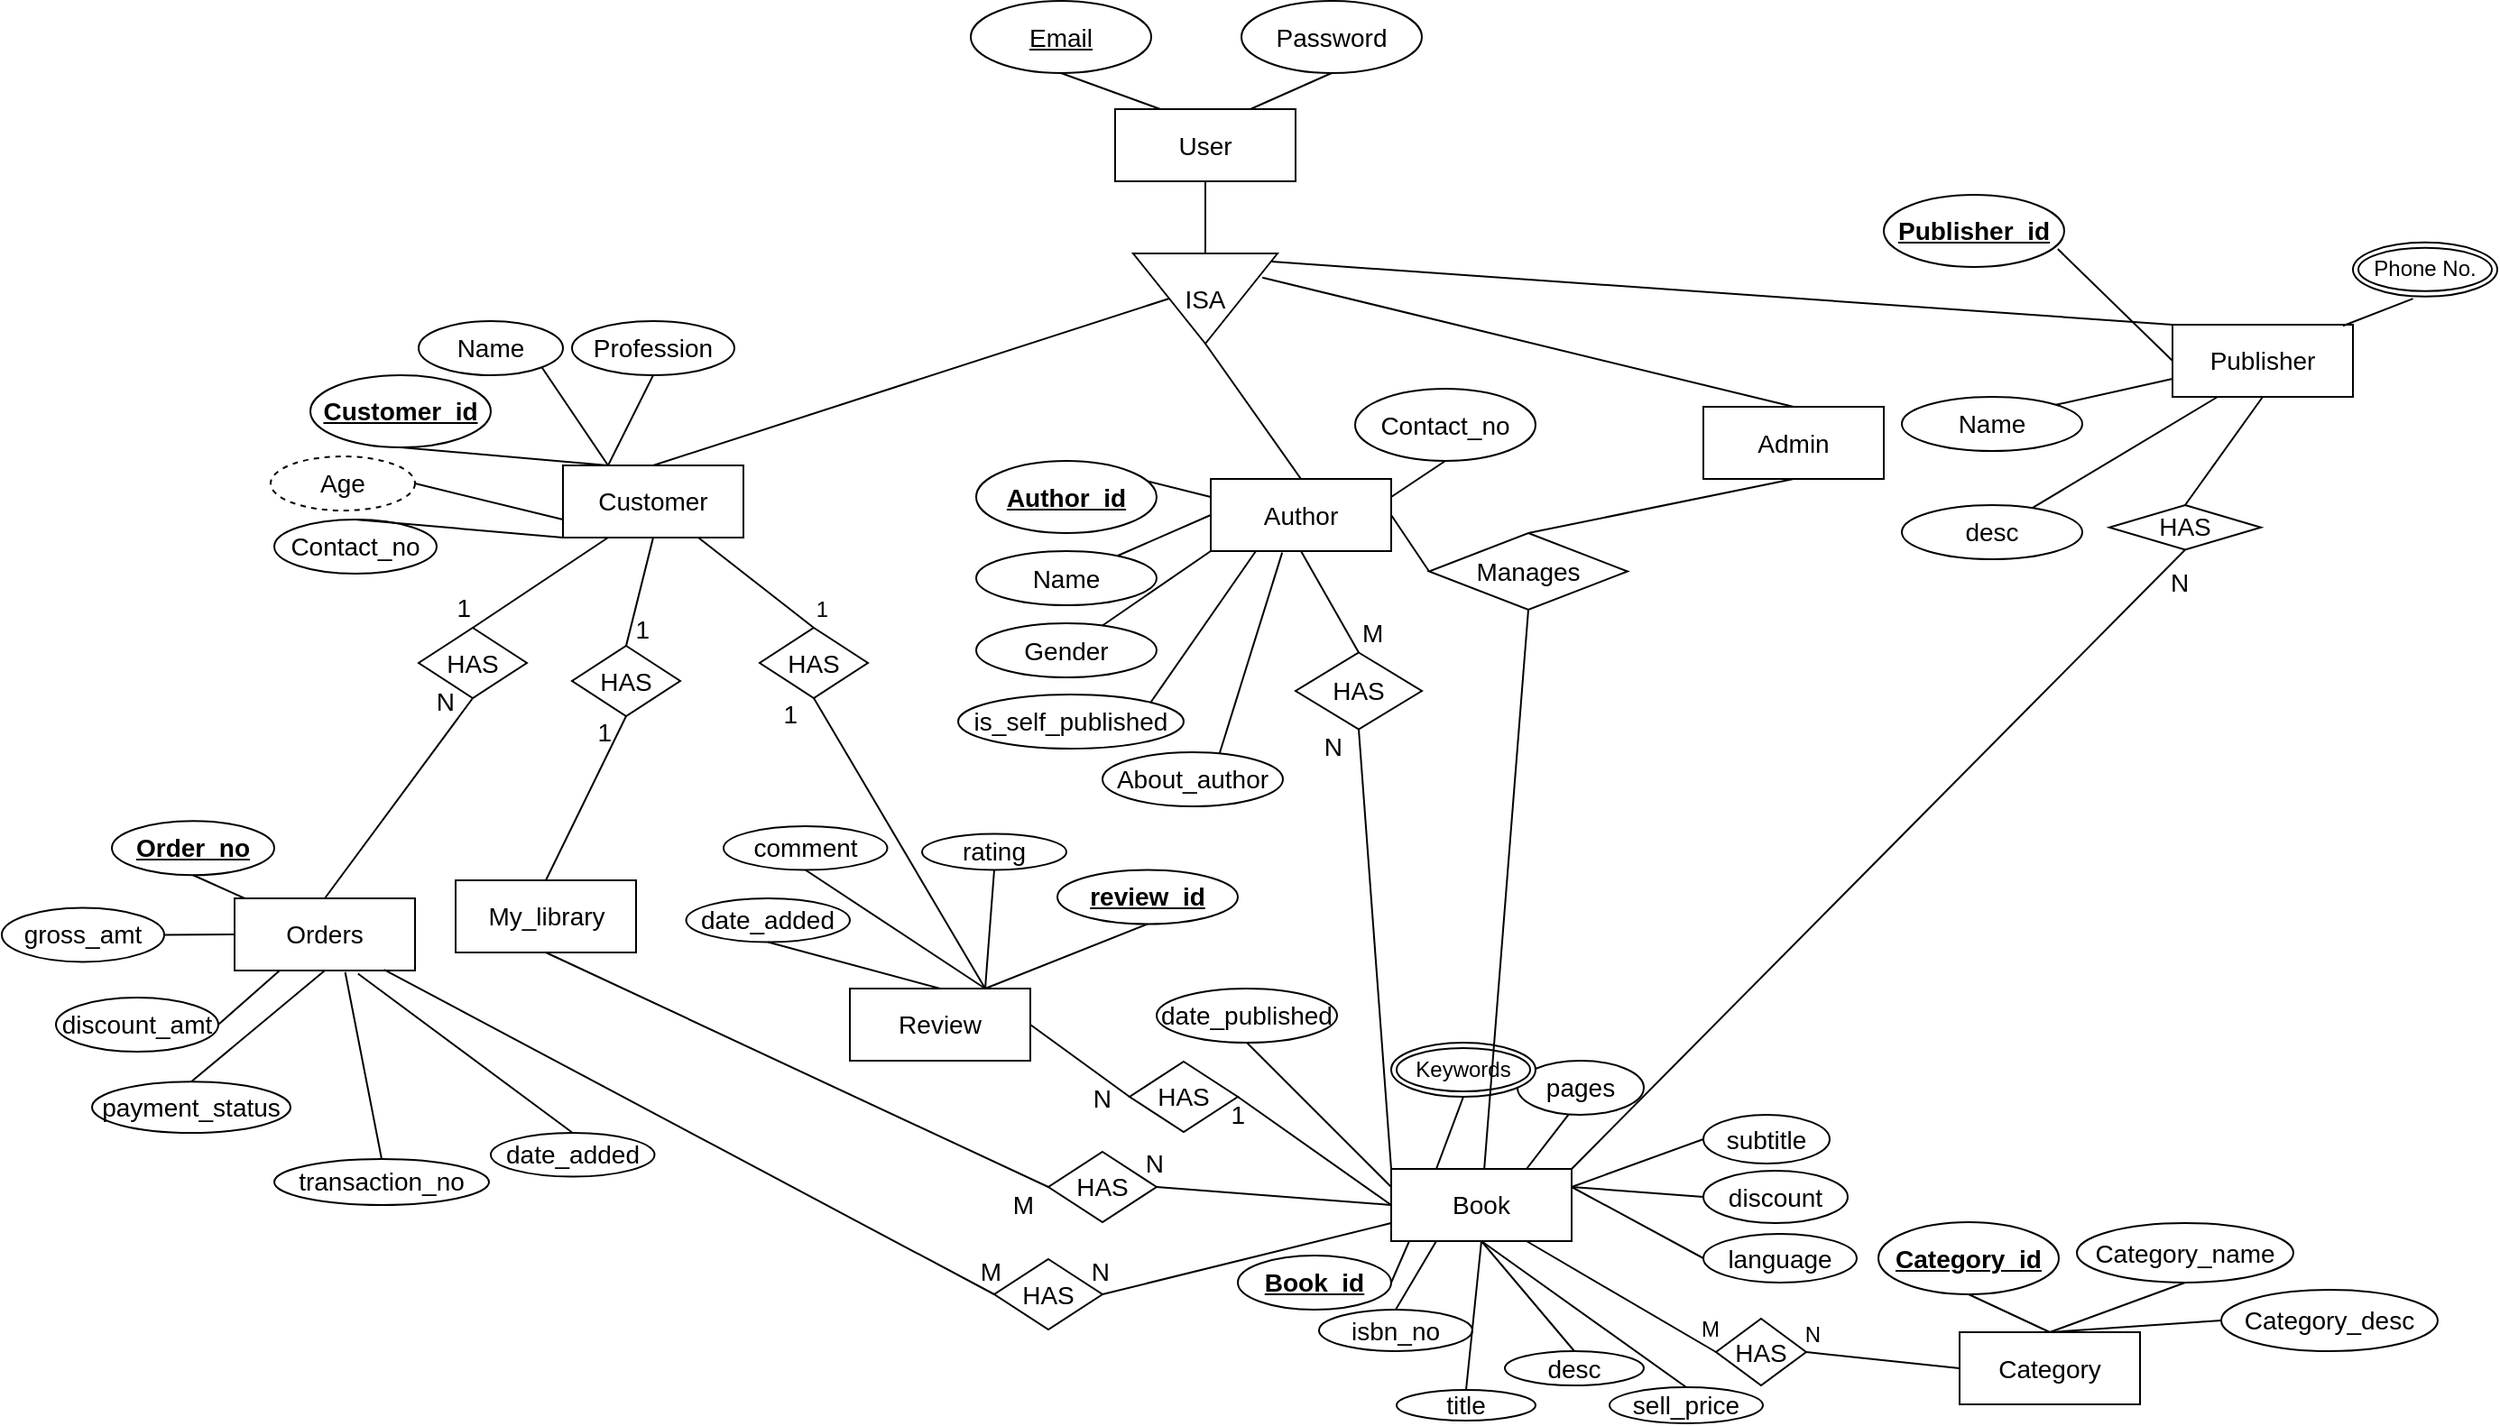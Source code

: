 <mxfile version="24.2.5" type="device">
  <diagram name="Page-1" id="tkyMmGV4Wv7mVLoRLyms">
    <mxGraphModel dx="1418" dy="1436" grid="1" gridSize="10" guides="1" tooltips="1" connect="1" arrows="1" fold="1" page="1" pageScale="1" pageWidth="850" pageHeight="1100" math="0" shadow="0">
      <root>
        <mxCell id="0" />
        <mxCell id="1" parent="0" />
        <mxCell id="IHH1-fR2HEPk6AMPUSDW-1" value="Book" style="whiteSpace=wrap;html=1;align=center;fontSize=14;" parent="1" vertex="1">
          <mxGeometry x="210" y="500" width="100" height="40" as="geometry" />
        </mxCell>
        <mxCell id="IHH1-fR2HEPk6AMPUSDW-2" value="HAS" style="shape=rhombus;perimeter=rhombusPerimeter;whiteSpace=wrap;html=1;align=center;fontSize=14;" parent="1" vertex="1">
          <mxGeometry x="157" y="213.75" width="70" height="42.5" as="geometry" />
        </mxCell>
        <mxCell id="IHH1-fR2HEPk6AMPUSDW-3" value="Email" style="ellipse;whiteSpace=wrap;html=1;align=center;fontStyle=4;fontSize=14;" parent="1" vertex="1">
          <mxGeometry x="-23" y="-147.5" width="100" height="40" as="geometry" />
        </mxCell>
        <mxCell id="IHH1-fR2HEPk6AMPUSDW-7" value="" style="endArrow=none;html=1;rounded=0;exitX=0.5;exitY=0;exitDx=0;exitDy=0;entryX=0.5;entryY=1;entryDx=0;entryDy=0;fontSize=14;" parent="1" source="IHH1-fR2HEPk6AMPUSDW-2" target="BGZHffTRfS25g4YlWsUX-10" edge="1">
          <mxGeometry relative="1" as="geometry">
            <mxPoint x="410" y="527.74" as="sourcePoint" />
            <mxPoint x="270" y="157.5" as="targetPoint" />
          </mxGeometry>
        </mxCell>
        <mxCell id="IHH1-fR2HEPk6AMPUSDW-8" value="M" style="resizable=0;html=1;whiteSpace=wrap;align=left;verticalAlign=bottom;fontSize=14;" parent="IHH1-fR2HEPk6AMPUSDW-7" connectable="0" vertex="1">
          <mxGeometry x="-1" relative="1" as="geometry">
            <mxPoint as="offset" />
          </mxGeometry>
        </mxCell>
        <mxCell id="BGZHffTRfS25g4YlWsUX-1" value="User" style="whiteSpace=wrap;html=1;align=center;fontSize=14;" parent="1" vertex="1">
          <mxGeometry x="57" y="-87.5" width="100" height="40" as="geometry" />
        </mxCell>
        <mxCell id="BGZHffTRfS25g4YlWsUX-4" value="ISA" style="triangle;whiteSpace=wrap;html=1;dashed=0;direction=south;fontSize=14;" parent="1" vertex="1">
          <mxGeometry x="67" y="-7.5" width="80" height="50" as="geometry" />
        </mxCell>
        <mxCell id="BGZHffTRfS25g4YlWsUX-5" value="Password" style="ellipse;whiteSpace=wrap;html=1;align=center;fontSize=14;" parent="1" vertex="1">
          <mxGeometry x="127" y="-147.5" width="100" height="40" as="geometry" />
        </mxCell>
        <mxCell id="BGZHffTRfS25g4YlWsUX-6" value="" style="endArrow=none;html=1;rounded=0;entryX=0.5;entryY=1;entryDx=0;entryDy=0;exitX=0.75;exitY=0;exitDx=0;exitDy=0;fontSize=14;" parent="1" source="BGZHffTRfS25g4YlWsUX-1" target="BGZHffTRfS25g4YlWsUX-5" edge="1">
          <mxGeometry relative="1" as="geometry">
            <mxPoint x="252" y="42.5" as="sourcePoint" />
            <mxPoint x="412" y="42.5" as="targetPoint" />
          </mxGeometry>
        </mxCell>
        <mxCell id="BGZHffTRfS25g4YlWsUX-7" value="" style="endArrow=none;html=1;rounded=0;entryX=0.5;entryY=1;entryDx=0;entryDy=0;exitX=0.25;exitY=0;exitDx=0;exitDy=0;fontSize=14;" parent="1" source="BGZHffTRfS25g4YlWsUX-1" target="IHH1-fR2HEPk6AMPUSDW-3" edge="1">
          <mxGeometry relative="1" as="geometry">
            <mxPoint x="212" y="-27.5" as="sourcePoint" />
            <mxPoint x="292" y="-47.5" as="targetPoint" />
          </mxGeometry>
        </mxCell>
        <mxCell id="BGZHffTRfS25g4YlWsUX-8" value="" style="endArrow=none;html=1;rounded=0;entryX=0;entryY=0.5;entryDx=0;entryDy=0;exitX=0.5;exitY=1;exitDx=0;exitDy=0;fontSize=14;" parent="1" source="BGZHffTRfS25g4YlWsUX-1" target="BGZHffTRfS25g4YlWsUX-4" edge="1">
          <mxGeometry relative="1" as="geometry">
            <mxPoint x="212" y="-27.5" as="sourcePoint" />
            <mxPoint x="267" y="-37.5" as="targetPoint" />
          </mxGeometry>
        </mxCell>
        <mxCell id="BGZHffTRfS25g4YlWsUX-9" value="Customer" style="whiteSpace=wrap;html=1;align=center;fontSize=14;" parent="1" vertex="1">
          <mxGeometry x="-249" y="110" width="100" height="40" as="geometry" />
        </mxCell>
        <mxCell id="BGZHffTRfS25g4YlWsUX-10" value="Author" style="whiteSpace=wrap;html=1;align=center;fontSize=14;" parent="1" vertex="1">
          <mxGeometry x="110" y="117.5" width="100" height="40" as="geometry" />
        </mxCell>
        <mxCell id="BGZHffTRfS25g4YlWsUX-11" value="Publisher" style="whiteSpace=wrap;html=1;align=center;fontSize=14;" parent="1" vertex="1">
          <mxGeometry x="643" y="32.0" width="100" height="40" as="geometry" />
        </mxCell>
        <mxCell id="BGZHffTRfS25g4YlWsUX-12" value="Admin" style="whiteSpace=wrap;html=1;align=center;fontSize=14;" parent="1" vertex="1">
          <mxGeometry x="383" y="77.5" width="100" height="40" as="geometry" />
        </mxCell>
        <mxCell id="BGZHffTRfS25g4YlWsUX-13" value="" style="endArrow=none;html=1;rounded=0;entryX=0.5;entryY=1;entryDx=0;entryDy=0;exitX=0.5;exitY=0;exitDx=0;exitDy=0;fontSize=14;" parent="1" source="BGZHffTRfS25g4YlWsUX-9" target="BGZHffTRfS25g4YlWsUX-4" edge="1">
          <mxGeometry relative="1" as="geometry">
            <mxPoint x="215" y="270" as="sourcePoint" />
            <mxPoint x="270" y="260" as="targetPoint" />
          </mxGeometry>
        </mxCell>
        <mxCell id="BGZHffTRfS25g4YlWsUX-14" value="" style="endArrow=none;html=1;rounded=0;exitX=0.5;exitY=0;exitDx=0;exitDy=0;entryX=1;entryY=0.5;entryDx=0;entryDy=0;fontSize=14;" parent="1" source="BGZHffTRfS25g4YlWsUX-10" target="BGZHffTRfS25g4YlWsUX-4" edge="1">
          <mxGeometry relative="1" as="geometry">
            <mxPoint x="147" y="132.5" as="sourcePoint" />
            <mxPoint x="417" y="82.5" as="targetPoint" />
          </mxGeometry>
        </mxCell>
        <mxCell id="BGZHffTRfS25g4YlWsUX-16" value="" style="endArrow=none;html=1;rounded=0;exitX=0.5;exitY=0;exitDx=0;exitDy=0;entryX=0.268;entryY=0.105;entryDx=0;entryDy=0;entryPerimeter=0;fontSize=14;" parent="1" source="BGZHffTRfS25g4YlWsUX-12" target="BGZHffTRfS25g4YlWsUX-4" edge="1">
          <mxGeometry relative="1" as="geometry">
            <mxPoint x="480" y="180" as="sourcePoint" />
            <mxPoint x="350" y="115" as="targetPoint" />
          </mxGeometry>
        </mxCell>
        <mxCell id="AtXYsRifXABxVYb1q6OJ-3" value="Name" style="ellipse;whiteSpace=wrap;html=1;align=center;fontStyle=0;fontSize=14;" parent="1" vertex="1">
          <mxGeometry x="-329" y="30" width="80" height="30" as="geometry" />
        </mxCell>
        <mxCell id="AtXYsRifXABxVYb1q6OJ-4" value="Profession" style="ellipse;whiteSpace=wrap;html=1;align=center;fontStyle=0;fontSize=14;" parent="1" vertex="1">
          <mxGeometry x="-244" y="30" width="90" height="30" as="geometry" />
        </mxCell>
        <mxCell id="AtXYsRifXABxVYb1q6OJ-6" value="Age" style="ellipse;whiteSpace=wrap;html=1;align=center;dashed=1;fontSize=14;" parent="1" vertex="1">
          <mxGeometry x="-411" y="105" width="80" height="30" as="geometry" />
        </mxCell>
        <mxCell id="AtXYsRifXABxVYb1q6OJ-7" value="Customer_id" style="ellipse;whiteSpace=wrap;html=1;align=center;fontStyle=5;fontSize=14;" parent="1" vertex="1">
          <mxGeometry x="-389" y="60" width="100" height="40" as="geometry" />
        </mxCell>
        <mxCell id="AtXYsRifXABxVYb1q6OJ-8" value="" style="endArrow=none;html=1;rounded=0;entryX=0.25;entryY=0;entryDx=0;entryDy=0;exitX=0.5;exitY=1;exitDx=0;exitDy=0;fontSize=14;" parent="1" source="AtXYsRifXABxVYb1q6OJ-7" target="BGZHffTRfS25g4YlWsUX-9" edge="1">
          <mxGeometry relative="1" as="geometry">
            <mxPoint x="31" y="280" as="sourcePoint" />
            <mxPoint x="11" y="230" as="targetPoint" />
          </mxGeometry>
        </mxCell>
        <mxCell id="AtXYsRifXABxVYb1q6OJ-9" value="" style="endArrow=none;html=1;rounded=0;exitX=0.25;exitY=0;exitDx=0;exitDy=0;fontSize=14;entryX=1;entryY=1;entryDx=0;entryDy=0;" parent="1" source="BGZHffTRfS25g4YlWsUX-9" target="AtXYsRifXABxVYb1q6OJ-3" edge="1">
          <mxGeometry relative="1" as="geometry">
            <mxPoint x="81" y="160" as="sourcePoint" />
            <mxPoint x="-289" y="70" as="targetPoint" />
          </mxGeometry>
        </mxCell>
        <mxCell id="AtXYsRifXABxVYb1q6OJ-12" value="" style="endArrow=none;html=1;rounded=0;exitX=0.5;exitY=0;exitDx=0;exitDy=0;entryX=0;entryY=0.25;entryDx=0;entryDy=0;fontSize=14;" parent="1" source="AtXYsRifXABxVYb1q6OJ-17" target="BGZHffTRfS25g4YlWsUX-10" edge="1">
          <mxGeometry relative="1" as="geometry">
            <mxPoint x="87.5" y="267.5" as="sourcePoint" />
            <mxPoint x="132.5" y="287.5" as="targetPoint" />
          </mxGeometry>
        </mxCell>
        <mxCell id="AtXYsRifXABxVYb1q6OJ-13" value="" style="endArrow=none;html=1;rounded=0;entryX=0.25;entryY=0;entryDx=0;entryDy=0;exitX=0.5;exitY=1;exitDx=0;exitDy=0;fontSize=14;" parent="1" source="AtXYsRifXABxVYb1q6OJ-4" target="BGZHffTRfS25g4YlWsUX-9" edge="1">
          <mxGeometry relative="1" as="geometry">
            <mxPoint x="-59" y="80" as="sourcePoint" />
            <mxPoint x="1" y="210" as="targetPoint" />
          </mxGeometry>
        </mxCell>
        <mxCell id="AtXYsRifXABxVYb1q6OJ-14" value="" style="endArrow=none;html=1;rounded=0;exitX=1;exitY=0.5;exitDx=0;exitDy=0;entryX=0;entryY=0.75;entryDx=0;entryDy=0;fontSize=14;" parent="1" source="AtXYsRifXABxVYb1q6OJ-6" target="BGZHffTRfS25g4YlWsUX-9" edge="1">
          <mxGeometry relative="1" as="geometry">
            <mxPoint x="-29" y="60" as="sourcePoint" />
            <mxPoint x="-179" y="200" as="targetPoint" />
          </mxGeometry>
        </mxCell>
        <mxCell id="AtXYsRifXABxVYb1q6OJ-16" value="Name" style="ellipse;whiteSpace=wrap;html=1;align=center;fontStyle=0;fontSize=14;" parent="1" vertex="1">
          <mxGeometry x="-20" y="157.5" width="100" height="30" as="geometry" />
        </mxCell>
        <mxCell id="AtXYsRifXABxVYb1q6OJ-17" value="Author_id" style="ellipse;whiteSpace=wrap;html=1;align=center;fontStyle=5;fontSize=14;" parent="1" vertex="1">
          <mxGeometry x="-20" y="107.5" width="100" height="40" as="geometry" />
        </mxCell>
        <mxCell id="AtXYsRifXABxVYb1q6OJ-18" value="Gender" style="ellipse;whiteSpace=wrap;html=1;align=center;fontStyle=0;fontSize=14;" parent="1" vertex="1">
          <mxGeometry x="-20" y="197.5" width="100" height="30" as="geometry" />
        </mxCell>
        <mxCell id="AtXYsRifXABxVYb1q6OJ-19" value="" style="endArrow=none;html=1;rounded=0;entryX=0;entryY=0.5;entryDx=0;entryDy=0;fontSize=14;" parent="1" source="AtXYsRifXABxVYb1q6OJ-16" target="BGZHffTRfS25g4YlWsUX-10" edge="1">
          <mxGeometry relative="1" as="geometry">
            <mxPoint x="40" y="117.5" as="sourcePoint" />
            <mxPoint x="120" y="137.5" as="targetPoint" />
          </mxGeometry>
        </mxCell>
        <mxCell id="AtXYsRifXABxVYb1q6OJ-20" value="" style="endArrow=none;html=1;rounded=0;entryX=0;entryY=1;entryDx=0;entryDy=0;fontSize=14;" parent="1" source="AtXYsRifXABxVYb1q6OJ-18" target="BGZHffTRfS25g4YlWsUX-10" edge="1">
          <mxGeometry relative="1" as="geometry">
            <mxPoint x="170" y="127.5" as="sourcePoint" />
            <mxPoint x="200" y="57.5" as="targetPoint" />
          </mxGeometry>
        </mxCell>
        <mxCell id="AtXYsRifXABxVYb1q6OJ-21" value="is_self_published" style="ellipse;whiteSpace=wrap;html=1;align=center;fontStyle=0;fontSize=14;" parent="1" vertex="1">
          <mxGeometry x="-30" y="237" width="125" height="30" as="geometry" />
        </mxCell>
        <mxCell id="AtXYsRifXABxVYb1q6OJ-22" value="" style="endArrow=none;html=1;rounded=0;entryX=0.25;entryY=1;entryDx=0;entryDy=0;exitX=1;exitY=0;exitDx=0;exitDy=0;fontSize=14;" parent="1" source="AtXYsRifXABxVYb1q6OJ-21" target="BGZHffTRfS25g4YlWsUX-10" edge="1">
          <mxGeometry relative="1" as="geometry">
            <mxPoint x="140" y="287.5" as="sourcePoint" />
            <mxPoint x="120" y="167.5" as="targetPoint" />
          </mxGeometry>
        </mxCell>
        <mxCell id="AtXYsRifXABxVYb1q6OJ-23" value="About_author" style="ellipse;whiteSpace=wrap;html=1;align=center;fontStyle=0;fontSize=14;" parent="1" vertex="1">
          <mxGeometry x="50" y="269" width="100" height="30" as="geometry" />
        </mxCell>
        <mxCell id="AtXYsRifXABxVYb1q6OJ-24" value="" style="endArrow=none;html=1;rounded=0;entryX=0.396;entryY=1.02;entryDx=0;entryDy=0;exitX=0.648;exitY=0.03;exitDx=0;exitDy=0;entryPerimeter=0;exitPerimeter=0;fontSize=14;" parent="1" source="AtXYsRifXABxVYb1q6OJ-23" target="BGZHffTRfS25g4YlWsUX-10" edge="1">
          <mxGeometry relative="1" as="geometry">
            <mxPoint x="89" y="273.5" as="sourcePoint" />
            <mxPoint x="145" y="167.5" as="targetPoint" />
          </mxGeometry>
        </mxCell>
        <mxCell id="AtXYsRifXABxVYb1q6OJ-25" value="Publisher_id" style="ellipse;whiteSpace=wrap;html=1;align=center;fontStyle=5;fontSize=14;" parent="1" vertex="1">
          <mxGeometry x="483" y="-40.0" width="100" height="40" as="geometry" />
        </mxCell>
        <mxCell id="AtXYsRifXABxVYb1q6OJ-26" value="Name" style="ellipse;whiteSpace=wrap;html=1;align=center;fontStyle=0;fontSize=14;" parent="1" vertex="1">
          <mxGeometry x="493" y="72.0" width="100" height="30" as="geometry" />
        </mxCell>
        <mxCell id="AtXYsRifXABxVYb1q6OJ-27" value="desc" style="ellipse;whiteSpace=wrap;html=1;align=center;fontStyle=0;fontSize=14;" parent="1" vertex="1">
          <mxGeometry x="493" y="132.0" width="100" height="30" as="geometry" />
        </mxCell>
        <mxCell id="AtXYsRifXABxVYb1q6OJ-28" value="" style="endArrow=none;html=1;rounded=0;entryX=0;entryY=0.5;entryDx=0;entryDy=0;exitX=0.964;exitY=0.75;exitDx=0;exitDy=0;exitPerimeter=0;fontSize=14;" parent="1" source="AtXYsRifXABxVYb1q6OJ-25" target="BGZHffTRfS25g4YlWsUX-11" edge="1">
          <mxGeometry relative="1" as="geometry">
            <mxPoint x="633" y="162.0" as="sourcePoint" />
            <mxPoint x="423" y="133.0" as="targetPoint" />
          </mxGeometry>
        </mxCell>
        <mxCell id="AtXYsRifXABxVYb1q6OJ-29" value="" style="endArrow=none;html=1;rounded=0;entryX=0;entryY=0.75;entryDx=0;entryDy=0;exitX=1;exitY=0;exitDx=0;exitDy=0;fontSize=14;" parent="1" source="AtXYsRifXABxVYb1q6OJ-26" target="BGZHffTRfS25g4YlWsUX-11" edge="1">
          <mxGeometry relative="1" as="geometry">
            <mxPoint x="603" y="142.0" as="sourcePoint" />
            <mxPoint x="643" y="126.0" as="targetPoint" />
          </mxGeometry>
        </mxCell>
        <mxCell id="AtXYsRifXABxVYb1q6OJ-30" value="" style="endArrow=none;html=1;rounded=0;entryX=0.25;entryY=1;entryDx=0;entryDy=0;fontSize=14;" parent="1" source="AtXYsRifXABxVYb1q6OJ-27" target="BGZHffTRfS25g4YlWsUX-11" edge="1">
          <mxGeometry relative="1" as="geometry">
            <mxPoint x="598" y="148.0" as="sourcePoint" />
            <mxPoint x="638" y="92.0" as="targetPoint" />
          </mxGeometry>
        </mxCell>
        <mxCell id="AtXYsRifXABxVYb1q6OJ-37" value="HAS" style="shape=rhombus;perimeter=rhombusPerimeter;whiteSpace=wrap;html=1;align=center;fontSize=14;" parent="1" vertex="1">
          <mxGeometry x="608" y="132.0" width="84" height="24.77" as="geometry" />
        </mxCell>
        <mxCell id="AtXYsRifXABxVYb1q6OJ-38" value="" style="endArrow=none;html=1;rounded=0;exitX=0.5;exitY=0;exitDx=0;exitDy=0;entryX=0.5;entryY=1;entryDx=0;entryDy=0;fontSize=14;" parent="1" source="AtXYsRifXABxVYb1q6OJ-37" target="BGZHffTRfS25g4YlWsUX-11" edge="1">
          <mxGeometry relative="1" as="geometry">
            <mxPoint x="542.5" y="287.0" as="sourcePoint" />
            <mxPoint x="542.5" y="237.0" as="targetPoint" />
          </mxGeometry>
        </mxCell>
        <mxCell id="AtXYsRifXABxVYb1q6OJ-40" value="" style="endArrow=none;html=1;rounded=0;exitX=0.5;exitY=1;exitDx=0;exitDy=0;entryX=1;entryY=0;entryDx=0;entryDy=0;fontSize=14;" parent="1" source="AtXYsRifXABxVYb1q6OJ-37" target="IHH1-fR2HEPk6AMPUSDW-1" edge="1">
          <mxGeometry relative="1" as="geometry">
            <mxPoint x="425" y="460" as="sourcePoint" />
            <mxPoint x="425" y="410" as="targetPoint" />
          </mxGeometry>
        </mxCell>
        <mxCell id="AtXYsRifXABxVYb1q6OJ-41" value="N" style="resizable=0;html=1;whiteSpace=wrap;align=left;verticalAlign=bottom;fontSize=14;" parent="AtXYsRifXABxVYb1q6OJ-40" connectable="0" vertex="1">
          <mxGeometry x="-0.89" relative="1" as="geometry">
            <mxPoint x="9" y="10" as="offset" />
          </mxGeometry>
        </mxCell>
        <mxCell id="AtXYsRifXABxVYb1q6OJ-42" value="Category" style="whiteSpace=wrap;html=1;align=center;fontSize=14;" parent="1" vertex="1">
          <mxGeometry x="525" y="590.5" width="100" height="40" as="geometry" />
        </mxCell>
        <mxCell id="AtXYsRifXABxVYb1q6OJ-147" value="subtitle" style="ellipse;whiteSpace=wrap;html=1;align=center;fontStyle=0;fontSize=14;" parent="1" vertex="1">
          <mxGeometry x="383" y="470" width="70" height="27" as="geometry" />
        </mxCell>
        <mxCell id="AtXYsRifXABxVYb1q6OJ-151" value="language" style="ellipse;whiteSpace=wrap;html=1;align=center;fontStyle=0;fontSize=14;" parent="1" vertex="1">
          <mxGeometry x="383" y="536" width="85" height="27" as="geometry" />
        </mxCell>
        <mxCell id="AtXYsRifXABxVYb1q6OJ-152" value="pages" style="ellipse;whiteSpace=wrap;html=1;align=center;fontStyle=0;fontSize=14;" parent="1" vertex="1">
          <mxGeometry x="280" y="440" width="70" height="30" as="geometry" />
        </mxCell>
        <mxCell id="AtXYsRifXABxVYb1q6OJ-153" value="date_published" style="ellipse;whiteSpace=wrap;html=1;align=center;fontStyle=0;fontSize=14;" parent="1" vertex="1">
          <mxGeometry x="80" y="400" width="100" height="30" as="geometry" />
        </mxCell>
        <mxCell id="AtXYsRifXABxVYb1q6OJ-154" value="discount" style="ellipse;whiteSpace=wrap;html=1;align=center;fontStyle=0;fontSize=14;" parent="1" vertex="1">
          <mxGeometry x="383" y="501" width="80" height="29" as="geometry" />
        </mxCell>
        <mxCell id="AtXYsRifXABxVYb1q6OJ-158" value="" style="endArrow=none;html=1;rounded=0;entryX=1;entryY=0.25;entryDx=0;entryDy=0;exitX=0;exitY=0.5;exitDx=0;exitDy=0;fontSize=14;" parent="1" source="AtXYsRifXABxVYb1q6OJ-147" target="IHH1-fR2HEPk6AMPUSDW-1" edge="1">
          <mxGeometry relative="1" as="geometry">
            <mxPoint x="110" y="660" as="sourcePoint" />
            <mxPoint x="190" y="590" as="targetPoint" />
          </mxGeometry>
        </mxCell>
        <mxCell id="AtXYsRifXABxVYb1q6OJ-160" value="" style="endArrow=none;html=1;rounded=0;entryX=0.75;entryY=0;entryDx=0;entryDy=0;exitX=0.406;exitY=0.988;exitDx=0;exitDy=0;exitPerimeter=0;fontSize=14;" parent="1" source="AtXYsRifXABxVYb1q6OJ-152" target="IHH1-fR2HEPk6AMPUSDW-1" edge="1">
          <mxGeometry relative="1" as="geometry">
            <mxPoint x="320" y="450" as="sourcePoint" />
            <mxPoint x="320" y="620" as="targetPoint" />
          </mxGeometry>
        </mxCell>
        <mxCell id="AtXYsRifXABxVYb1q6OJ-161" value="" style="endArrow=none;html=1;rounded=0;exitX=0;exitY=0.25;exitDx=0;exitDy=0;entryX=0.5;entryY=1;entryDx=0;entryDy=0;fontSize=14;" parent="1" source="IHH1-fR2HEPk6AMPUSDW-1" target="AtXYsRifXABxVYb1q6OJ-153" edge="1">
          <mxGeometry relative="1" as="geometry">
            <mxPoint x="155" y="620" as="sourcePoint" />
            <mxPoint x="220" y="460" as="targetPoint" />
          </mxGeometry>
        </mxCell>
        <mxCell id="AtXYsRifXABxVYb1q6OJ-164" value="" style="endArrow=none;html=1;rounded=0;entryX=1;entryY=0.25;entryDx=0;entryDy=0;exitX=0;exitY=0.5;exitDx=0;exitDy=0;fontSize=14;" parent="1" source="AtXYsRifXABxVYb1q6OJ-154" target="IHH1-fR2HEPk6AMPUSDW-1" edge="1">
          <mxGeometry relative="1" as="geometry">
            <mxPoint x="370" y="520" as="sourcePoint" />
            <mxPoint x="320" y="540" as="targetPoint" />
          </mxGeometry>
        </mxCell>
        <mxCell id="AtXYsRifXABxVYb1q6OJ-165" value="" style="endArrow=none;html=1;rounded=0;entryX=1;entryY=0.25;entryDx=0;entryDy=0;exitX=0;exitY=0.5;exitDx=0;exitDy=0;fontSize=14;" parent="1" source="AtXYsRifXABxVYb1q6OJ-151" target="IHH1-fR2HEPk6AMPUSDW-1" edge="1">
          <mxGeometry relative="1" as="geometry">
            <mxPoint x="380" y="561" as="sourcePoint" />
            <mxPoint x="320" y="540" as="targetPoint" />
          </mxGeometry>
        </mxCell>
        <mxCell id="AtXYsRifXABxVYb1q6OJ-177" value="Contact_no" style="ellipse;whiteSpace=wrap;html=1;align=center;fontStyle=0;fontSize=14;" parent="1" vertex="1">
          <mxGeometry x="-409" y="140" width="90" height="30" as="geometry" />
        </mxCell>
        <mxCell id="AtXYsRifXABxVYb1q6OJ-178" value="" style="endArrow=none;html=1;rounded=0;entryX=0.5;entryY=0;entryDx=0;entryDy=0;exitX=0;exitY=1;exitDx=0;exitDy=0;fontSize=14;" parent="1" source="BGZHffTRfS25g4YlWsUX-9" target="AtXYsRifXABxVYb1q6OJ-177" edge="1">
          <mxGeometry relative="1" as="geometry">
            <mxPoint x="-219" y="230" as="sourcePoint" />
            <mxPoint x="-319" y="210" as="targetPoint" />
          </mxGeometry>
        </mxCell>
        <mxCell id="AtXYsRifXABxVYb1q6OJ-180" value="Contact_no" style="ellipse;whiteSpace=wrap;html=1;align=center;fontStyle=0;fontSize=14;" parent="1" vertex="1">
          <mxGeometry x="190" y="67.5" width="100" height="40" as="geometry" />
        </mxCell>
        <mxCell id="AtXYsRifXABxVYb1q6OJ-181" value="" style="endArrow=none;html=1;rounded=0;entryX=0.5;entryY=1;entryDx=0;entryDy=0;exitX=1;exitY=0.25;exitDx=0;exitDy=0;fontSize=14;" parent="1" source="BGZHffTRfS25g4YlWsUX-10" target="AtXYsRifXABxVYb1q6OJ-180" edge="1">
          <mxGeometry relative="1" as="geometry">
            <mxPoint x="145" y="308.5" as="sourcePoint" />
            <mxPoint x="160" y="168.5" as="targetPoint" />
          </mxGeometry>
        </mxCell>
        <mxCell id="AtXYsRifXABxVYb1q6OJ-184" value="Category_id" style="ellipse;whiteSpace=wrap;html=1;align=center;fontStyle=5;fontSize=14;" parent="1" vertex="1">
          <mxGeometry x="480" y="529.5" width="100" height="40" as="geometry" />
        </mxCell>
        <mxCell id="AtXYsRifXABxVYb1q6OJ-185" value="" style="endArrow=none;html=1;rounded=0;entryX=0.5;entryY=0;entryDx=0;entryDy=0;fontSize=14;exitX=0.5;exitY=1;exitDx=0;exitDy=0;" parent="1" source="AtXYsRifXABxVYb1q6OJ-184" target="AtXYsRifXABxVYb1q6OJ-42" edge="1">
          <mxGeometry relative="1" as="geometry">
            <mxPoint x="120" y="483" as="sourcePoint" />
            <mxPoint x="150" y="463" as="targetPoint" />
          </mxGeometry>
        </mxCell>
        <mxCell id="AtXYsRifXABxVYb1q6OJ-187" value="Category_name" style="ellipse;whiteSpace=wrap;html=1;align=center;fontStyle=0;fontSize=14;" parent="1" vertex="1">
          <mxGeometry x="590" y="530" width="120" height="33" as="geometry" />
        </mxCell>
        <mxCell id="AtXYsRifXABxVYb1q6OJ-188" value="Category_desc" style="ellipse;whiteSpace=wrap;html=1;align=center;fontStyle=0;fontSize=14;" parent="1" vertex="1">
          <mxGeometry x="670" y="567" width="120" height="34" as="geometry" />
        </mxCell>
        <mxCell id="AtXYsRifXABxVYb1q6OJ-189" value="" style="endArrow=none;html=1;rounded=0;fontSize=14;exitX=0.5;exitY=1;exitDx=0;exitDy=0;entryX=0.5;entryY=0;entryDx=0;entryDy=0;" parent="1" source="AtXYsRifXABxVYb1q6OJ-187" target="AtXYsRifXABxVYb1q6OJ-42" edge="1">
          <mxGeometry relative="1" as="geometry">
            <mxPoint x="630" y="573" as="sourcePoint" />
            <mxPoint x="660" y="653" as="targetPoint" />
          </mxGeometry>
        </mxCell>
        <mxCell id="AtXYsRifXABxVYb1q6OJ-190" value="" style="endArrow=none;html=1;rounded=0;fontSize=14;exitX=0;exitY=0.5;exitDx=0;exitDy=0;entryX=0.5;entryY=0;entryDx=0;entryDy=0;" parent="1" source="AtXYsRifXABxVYb1q6OJ-188" target="AtXYsRifXABxVYb1q6OJ-42" edge="1">
          <mxGeometry relative="1" as="geometry">
            <mxPoint x="760" y="573" as="sourcePoint" />
            <mxPoint x="685" y="603" as="targetPoint" />
          </mxGeometry>
        </mxCell>
        <mxCell id="AtXYsRifXABxVYb1q6OJ-191" value="HAS" style="shape=rhombus;perimeter=rhombusPerimeter;whiteSpace=wrap;html=1;align=center;fontSize=14;" parent="1" vertex="1">
          <mxGeometry x="390" y="583" width="50" height="37" as="geometry" />
        </mxCell>
        <mxCell id="AtXYsRifXABxVYb1q6OJ-198" value="HAS" style="shape=rhombus;perimeter=rhombusPerimeter;whiteSpace=wrap;html=1;align=center;fontSize=14;" parent="1" vertex="1">
          <mxGeometry x="65" y="440.5" width="60" height="39" as="geometry" />
        </mxCell>
        <mxCell id="AtXYsRifXABxVYb1q6OJ-202" value="HAS" style="shape=rhombus;perimeter=rhombusPerimeter;whiteSpace=wrap;html=1;align=center;fontSize=14;" parent="1" vertex="1">
          <mxGeometry x="-10" y="550" width="60" height="39" as="geometry" />
        </mxCell>
        <mxCell id="AtXYsRifXABxVYb1q6OJ-203" value="HAS" style="shape=rhombus;perimeter=rhombusPerimeter;whiteSpace=wrap;html=1;align=center;fontSize=14;" parent="1" vertex="1">
          <mxGeometry x="20" y="490.5" width="60" height="39" as="geometry" />
        </mxCell>
        <mxCell id="AtXYsRifXABxVYb1q6OJ-204" value="Book_id" style="ellipse;whiteSpace=wrap;html=1;align=center;fontStyle=5;fontSize=14;" parent="1" vertex="1">
          <mxGeometry x="125" y="548" width="85" height="30" as="geometry" />
        </mxCell>
        <mxCell id="AtXYsRifXABxVYb1q6OJ-205" value="isbn_no" style="ellipse;whiteSpace=wrap;html=1;align=center;fontStyle=0;fontSize=14;" parent="1" vertex="1">
          <mxGeometry x="170" y="578" width="85" height="23" as="geometry" />
        </mxCell>
        <mxCell id="AtXYsRifXABxVYb1q6OJ-206" value="title" style="ellipse;whiteSpace=wrap;html=1;align=center;fontStyle=0;fontSize=14;" parent="1" vertex="1">
          <mxGeometry x="213" y="622.5" width="77" height="17" as="geometry" />
        </mxCell>
        <mxCell id="AtXYsRifXABxVYb1q6OJ-207" value="desc" style="ellipse;whiteSpace=wrap;html=1;align=center;fontStyle=0;fontSize=14;" parent="1" vertex="1">
          <mxGeometry x="273" y="601" width="77" height="19" as="geometry" />
        </mxCell>
        <mxCell id="AtXYsRifXABxVYb1q6OJ-208" value="sell_price" style="ellipse;whiteSpace=wrap;html=1;align=center;fontStyle=0;fontSize=14;" parent="1" vertex="1">
          <mxGeometry x="331" y="621" width="85" height="20" as="geometry" />
        </mxCell>
        <mxCell id="AtXYsRifXABxVYb1q6OJ-155" value="" style="endArrow=none;html=1;rounded=0;exitX=1;exitY=0.5;exitDx=0;exitDy=0;fontSize=14;" parent="1" source="AtXYsRifXABxVYb1q6OJ-204" edge="1">
          <mxGeometry relative="1" as="geometry">
            <mxPoint x="197" y="591" as="sourcePoint" />
            <mxPoint x="220" y="540" as="targetPoint" />
          </mxGeometry>
        </mxCell>
        <mxCell id="AtXYsRifXABxVYb1q6OJ-156" value="" style="endArrow=none;html=1;rounded=0;entryX=0.25;entryY=1;entryDx=0;entryDy=0;fontSize=14;exitX=0.5;exitY=0;exitDx=0;exitDy=0;" parent="1" source="AtXYsRifXABxVYb1q6OJ-205" target="IHH1-fR2HEPk6AMPUSDW-1" edge="1">
          <mxGeometry relative="1" as="geometry">
            <mxPoint x="210" y="570" as="sourcePoint" />
            <mxPoint x="257" y="546" as="targetPoint" />
          </mxGeometry>
        </mxCell>
        <mxCell id="AtXYsRifXABxVYb1q6OJ-157" value="" style="endArrow=none;html=1;rounded=0;exitX=0.5;exitY=0;exitDx=0;exitDy=0;fontSize=14;entryX=0.5;entryY=1;entryDx=0;entryDy=0;" parent="1" source="AtXYsRifXABxVYb1q6OJ-206" target="IHH1-fR2HEPk6AMPUSDW-1" edge="1">
          <mxGeometry relative="1" as="geometry">
            <mxPoint x="251" y="601" as="sourcePoint" />
            <mxPoint x="257" y="546" as="targetPoint" />
          </mxGeometry>
        </mxCell>
        <mxCell id="AtXYsRifXABxVYb1q6OJ-159" value="" style="endArrow=none;html=1;rounded=0;exitX=0.5;exitY=0;exitDx=0;exitDy=0;fontSize=14;entryX=0.5;entryY=1;entryDx=0;entryDy=0;" parent="1" source="AtXYsRifXABxVYb1q6OJ-207" target="IHH1-fR2HEPk6AMPUSDW-1" edge="1">
          <mxGeometry relative="1" as="geometry">
            <mxPoint x="277" y="606" as="sourcePoint" />
            <mxPoint x="257" y="546" as="targetPoint" />
          </mxGeometry>
        </mxCell>
        <mxCell id="AtXYsRifXABxVYb1q6OJ-162" value="" style="endArrow=none;html=1;rounded=0;entryX=0.5;entryY=1;entryDx=0;entryDy=0;fontSize=14;exitX=0.5;exitY=0;exitDx=0;exitDy=0;" parent="1" source="AtXYsRifXABxVYb1q6OJ-208" target="IHH1-fR2HEPk6AMPUSDW-1" edge="1">
          <mxGeometry relative="1" as="geometry">
            <mxPoint x="320" y="580" as="sourcePoint" />
            <mxPoint x="257" y="546" as="targetPoint" />
          </mxGeometry>
        </mxCell>
        <mxCell id="AtXYsRifXABxVYb1q6OJ-217" value="Review" style="whiteSpace=wrap;html=1;align=center;fontSize=14;" parent="1" vertex="1">
          <mxGeometry x="-90" y="400" width="100" height="40" as="geometry" />
        </mxCell>
        <mxCell id="AtXYsRifXABxVYb1q6OJ-218" value="HAS" style="shape=rhombus;perimeter=rhombusPerimeter;whiteSpace=wrap;html=1;align=center;fontSize=14;" parent="1" vertex="1">
          <mxGeometry x="-329" y="200" width="60" height="39" as="geometry" />
        </mxCell>
        <mxCell id="AtXYsRifXABxVYb1q6OJ-239" value="rating" style="ellipse;whiteSpace=wrap;html=1;align=center;fontStyle=0;fontSize=14;" parent="1" vertex="1">
          <mxGeometry x="-50" y="314.25" width="80" height="20" as="geometry" />
        </mxCell>
        <mxCell id="AtXYsRifXABxVYb1q6OJ-240" value="review_id" style="ellipse;whiteSpace=wrap;html=1;align=center;fontStyle=5;fontSize=14;" parent="1" vertex="1">
          <mxGeometry x="25" y="334.25" width="100" height="30" as="geometry" />
        </mxCell>
        <mxCell id="AtXYsRifXABxVYb1q6OJ-241" value="comment" style="ellipse;whiteSpace=wrap;html=1;align=center;fontStyle=0;fontSize=14;" parent="1" vertex="1">
          <mxGeometry x="-160" y="310" width="90.74" height="24.25" as="geometry" />
        </mxCell>
        <mxCell id="AtXYsRifXABxVYb1q6OJ-242" value="HAS" style="shape=rhombus;perimeter=rhombusPerimeter;whiteSpace=wrap;html=1;align=center;fontSize=14;" parent="1" vertex="1">
          <mxGeometry x="-140" y="200" width="60" height="39" as="geometry" />
        </mxCell>
        <mxCell id="AtXYsRifXABxVYb1q6OJ-243" value="HAS" style="shape=rhombus;perimeter=rhombusPerimeter;whiteSpace=wrap;html=1;align=center;fontSize=14;" parent="1" vertex="1">
          <mxGeometry x="-244" y="210" width="60" height="39" as="geometry" />
        </mxCell>
        <mxCell id="AtXYsRifXABxVYb1q6OJ-244" value="" style="endArrow=none;html=1;rounded=0;entryX=0.75;entryY=0;entryDx=0;entryDy=0;exitX=0.5;exitY=1;exitDx=0;exitDy=0;fontSize=14;" parent="1" source="AtXYsRifXABxVYb1q6OJ-240" target="AtXYsRifXABxVYb1q6OJ-217" edge="1">
          <mxGeometry relative="1" as="geometry">
            <mxPoint x="-70" y="250" as="sourcePoint" />
            <mxPoint x="-185" y="240" as="targetPoint" />
          </mxGeometry>
        </mxCell>
        <mxCell id="AtXYsRifXABxVYb1q6OJ-245" value="" style="endArrow=none;html=1;rounded=0;entryX=0.5;entryY=1;entryDx=0;entryDy=0;exitX=0.75;exitY=0;exitDx=0;exitDy=0;fontSize=14;" parent="1" source="AtXYsRifXABxVYb1q6OJ-217" target="AtXYsRifXABxVYb1q6OJ-239" edge="1">
          <mxGeometry relative="1" as="geometry">
            <mxPoint x="10" y="440" as="sourcePoint" />
            <mxPoint x="-5" y="450" as="targetPoint" />
          </mxGeometry>
        </mxCell>
        <mxCell id="AtXYsRifXABxVYb1q6OJ-246" value="" style="endArrow=none;html=1;rounded=0;entryX=0.5;entryY=1;entryDx=0;entryDy=0;fontSize=14;exitX=0.75;exitY=0;exitDx=0;exitDy=0;" parent="1" source="AtXYsRifXABxVYb1q6OJ-217" target="AtXYsRifXABxVYb1q6OJ-241" edge="1">
          <mxGeometry relative="1" as="geometry">
            <mxPoint x="-90" y="530" as="sourcePoint" />
            <mxPoint x="-90" y="430" as="targetPoint" />
          </mxGeometry>
        </mxCell>
        <mxCell id="AtXYsRifXABxVYb1q6OJ-248" value="" style="endArrow=none;html=1;rounded=0;entryX=0.5;entryY=1;entryDx=0;entryDy=0;exitX=0;exitY=0;exitDx=0;exitDy=0;" parent="1" source="IHH1-fR2HEPk6AMPUSDW-1" target="IHH1-fR2HEPk6AMPUSDW-2" edge="1">
          <mxGeometry relative="1" as="geometry">
            <mxPoint x="360" y="501" as="sourcePoint" />
            <mxPoint x="380" y="341" as="targetPoint" />
          </mxGeometry>
        </mxCell>
        <mxCell id="AtXYsRifXABxVYb1q6OJ-249" value="N" style="resizable=0;html=1;whiteSpace=wrap;align=right;verticalAlign=bottom;fontSize=14;" parent="AtXYsRifXABxVYb1q6OJ-248" connectable="0" vertex="1">
          <mxGeometry x="1" relative="1" as="geometry">
            <mxPoint x="-7" y="20" as="offset" />
          </mxGeometry>
        </mxCell>
        <mxCell id="AtXYsRifXABxVYb1q6OJ-250" value="" style="endArrow=none;html=1;rounded=0;fontSize=14;exitX=0;exitY=0.5;exitDx=0;exitDy=0;entryX=1;entryY=0.5;entryDx=0;entryDy=0;" parent="1" source="AtXYsRifXABxVYb1q6OJ-42" target="AtXYsRifXABxVYb1q6OJ-191" edge="1">
          <mxGeometry relative="1" as="geometry">
            <mxPoint x="460" y="660" as="sourcePoint" />
            <mxPoint x="410" y="680" as="targetPoint" />
          </mxGeometry>
        </mxCell>
        <mxCell id="AtXYsRifXABxVYb1q6OJ-251" value="N" style="resizable=0;html=1;whiteSpace=wrap;align=right;verticalAlign=bottom;" parent="AtXYsRifXABxVYb1q6OJ-250" connectable="0" vertex="1">
          <mxGeometry x="1" relative="1" as="geometry">
            <mxPoint x="10" y="-1" as="offset" />
          </mxGeometry>
        </mxCell>
        <mxCell id="AtXYsRifXABxVYb1q6OJ-252" value="" style="endArrow=none;html=1;rounded=0;fontSize=14;exitX=0.75;exitY=1;exitDx=0;exitDy=0;entryX=0;entryY=0.5;entryDx=0;entryDy=0;" parent="1" source="IHH1-fR2HEPk6AMPUSDW-1" target="AtXYsRifXABxVYb1q6OJ-191" edge="1">
          <mxGeometry relative="1" as="geometry">
            <mxPoint x="502" y="709" as="sourcePoint" />
            <mxPoint x="417" y="700" as="targetPoint" />
          </mxGeometry>
        </mxCell>
        <mxCell id="AtXYsRifXABxVYb1q6OJ-253" value="M" style="resizable=0;html=1;whiteSpace=wrap;align=right;verticalAlign=bottom;" parent="AtXYsRifXABxVYb1q6OJ-252" connectable="0" vertex="1">
          <mxGeometry x="1" relative="1" as="geometry">
            <mxPoint x="4" y="-4" as="offset" />
          </mxGeometry>
        </mxCell>
        <mxCell id="AtXYsRifXABxVYb1q6OJ-254" value="" style="endArrow=none;html=1;rounded=0;fontSize=14;exitX=0.75;exitY=1;exitDx=0;exitDy=0;entryX=0.5;entryY=0;entryDx=0;entryDy=0;" parent="1" source="BGZHffTRfS25g4YlWsUX-9" target="AtXYsRifXABxVYb1q6OJ-242" edge="1">
          <mxGeometry relative="1" as="geometry">
            <mxPoint x="-15" y="594" as="sourcePoint" />
            <mxPoint x="-40" y="320" as="targetPoint" />
          </mxGeometry>
        </mxCell>
        <mxCell id="AtXYsRifXABxVYb1q6OJ-255" value="1" style="resizable=0;html=1;whiteSpace=wrap;align=right;verticalAlign=bottom;" parent="AtXYsRifXABxVYb1q6OJ-254" connectable="0" vertex="1">
          <mxGeometry x="1" relative="1" as="geometry">
            <mxPoint x="10" y="-1" as="offset" />
          </mxGeometry>
        </mxCell>
        <mxCell id="AtXYsRifXABxVYb1q6OJ-256" value="" style="endArrow=none;html=1;rounded=0;entryX=0.5;entryY=1;entryDx=0;entryDy=0;exitX=0.75;exitY=0;exitDx=0;exitDy=0;" parent="1" source="AtXYsRifXABxVYb1q6OJ-217" target="AtXYsRifXABxVYb1q6OJ-242" edge="1">
          <mxGeometry relative="1" as="geometry">
            <mxPoint x="-40" y="370" as="sourcePoint" />
            <mxPoint x="-75" y="563" as="targetPoint" />
          </mxGeometry>
        </mxCell>
        <mxCell id="AtXYsRifXABxVYb1q6OJ-257" value="1" style="resizable=0;html=1;whiteSpace=wrap;align=right;verticalAlign=bottom;fontSize=14;" parent="AtXYsRifXABxVYb1q6OJ-256" connectable="0" vertex="1">
          <mxGeometry x="1" relative="1" as="geometry">
            <mxPoint x="-7" y="20" as="offset" />
          </mxGeometry>
        </mxCell>
        <mxCell id="AtXYsRifXABxVYb1q6OJ-258" value="" style="endArrow=none;html=1;rounded=0;entryX=1;entryY=0.5;entryDx=0;entryDy=0;exitX=0;exitY=0.5;exitDx=0;exitDy=0;" parent="1" source="IHH1-fR2HEPk6AMPUSDW-1" target="AtXYsRifXABxVYb1q6OJ-198" edge="1">
          <mxGeometry relative="1" as="geometry">
            <mxPoint x="-25" y="451" as="sourcePoint" />
            <mxPoint x="180" y="530" as="targetPoint" />
          </mxGeometry>
        </mxCell>
        <mxCell id="AtXYsRifXABxVYb1q6OJ-259" value="1" style="resizable=0;html=1;whiteSpace=wrap;align=right;verticalAlign=bottom;fontSize=14;" parent="AtXYsRifXABxVYb1q6OJ-258" connectable="0" vertex="1">
          <mxGeometry x="1" relative="1" as="geometry">
            <mxPoint x="5" y="20" as="offset" />
          </mxGeometry>
        </mxCell>
        <mxCell id="AtXYsRifXABxVYb1q6OJ-260" value="" style="endArrow=none;html=1;rounded=0;entryX=0;entryY=0.5;entryDx=0;entryDy=0;exitX=1;exitY=0.5;exitDx=0;exitDy=0;" parent="1" source="AtXYsRifXABxVYb1q6OJ-217" target="AtXYsRifXABxVYb1q6OJ-198" edge="1">
          <mxGeometry relative="1" as="geometry">
            <mxPoint x="-30" y="730" as="sourcePoint" />
            <mxPoint x="-10" y="570" as="targetPoint" />
          </mxGeometry>
        </mxCell>
        <mxCell id="AtXYsRifXABxVYb1q6OJ-261" value="N" style="resizable=0;html=1;whiteSpace=wrap;align=right;verticalAlign=bottom;fontSize=14;" parent="AtXYsRifXABxVYb1q6OJ-260" connectable="0" vertex="1">
          <mxGeometry x="1" relative="1" as="geometry">
            <mxPoint x="-8" y="12" as="offset" />
          </mxGeometry>
        </mxCell>
        <mxCell id="AtXYsRifXABxVYb1q6OJ-262" style="edgeStyle=orthogonalEdgeStyle;rounded=0;orthogonalLoop=1;jettySize=auto;html=1;exitX=0.5;exitY=1;exitDx=0;exitDy=0;" parent="1" source="AtXYsRifXABxVYb1q6OJ-18" target="AtXYsRifXABxVYb1q6OJ-18" edge="1">
          <mxGeometry relative="1" as="geometry" />
        </mxCell>
        <mxCell id="AtXYsRifXABxVYb1q6OJ-263" value="My_library" style="whiteSpace=wrap;html=1;align=center;fontSize=14;" parent="1" vertex="1">
          <mxGeometry x="-308.5" y="340" width="100" height="40" as="geometry" />
        </mxCell>
        <mxCell id="AtXYsRifXABxVYb1q6OJ-288" value="" style="endArrow=none;html=1;rounded=0;entryX=0.5;entryY=0;entryDx=0;entryDy=0;exitX=0.5;exitY=1;exitDx=0;exitDy=0;" parent="1" source="BGZHffTRfS25g4YlWsUX-9" target="AtXYsRifXABxVYb1q6OJ-243" edge="1">
          <mxGeometry relative="1" as="geometry">
            <mxPoint x="-60" y="240" as="sourcePoint" />
            <mxPoint x="-140" y="380" as="targetPoint" />
          </mxGeometry>
        </mxCell>
        <mxCell id="AtXYsRifXABxVYb1q6OJ-289" value="1" style="resizable=0;html=1;whiteSpace=wrap;align=right;verticalAlign=bottom;fontSize=14;" parent="AtXYsRifXABxVYb1q6OJ-288" connectable="0" vertex="1">
          <mxGeometry x="1" relative="1" as="geometry">
            <mxPoint x="15" y="1" as="offset" />
          </mxGeometry>
        </mxCell>
        <mxCell id="AtXYsRifXABxVYb1q6OJ-290" value="" style="endArrow=none;html=1;rounded=0;entryX=0.5;entryY=1;entryDx=0;entryDy=0;exitX=0.5;exitY=0;exitDx=0;exitDy=0;" parent="1" source="AtXYsRifXABxVYb1q6OJ-263" target="AtXYsRifXABxVYb1q6OJ-243" edge="1">
          <mxGeometry relative="1" as="geometry">
            <mxPoint x="-380" y="421" as="sourcePoint" />
            <mxPoint x="-355" y="290" as="targetPoint" />
          </mxGeometry>
        </mxCell>
        <mxCell id="AtXYsRifXABxVYb1q6OJ-291" value="1" style="resizable=0;html=1;whiteSpace=wrap;align=right;verticalAlign=bottom;fontSize=14;" parent="AtXYsRifXABxVYb1q6OJ-290" connectable="0" vertex="1">
          <mxGeometry x="1" relative="1" as="geometry">
            <mxPoint x="-7" y="20" as="offset" />
          </mxGeometry>
        </mxCell>
        <mxCell id="AtXYsRifXABxVYb1q6OJ-292" value="" style="endArrow=none;html=1;rounded=0;exitX=0.5;exitY=1;exitDx=0;exitDy=0;entryX=0;entryY=0.5;entryDx=0;entryDy=0;" parent="1" source="AtXYsRifXABxVYb1q6OJ-263" target="AtXYsRifXABxVYb1q6OJ-203" edge="1">
          <mxGeometry relative="1" as="geometry">
            <mxPoint x="-290" y="523" as="sourcePoint" />
            <mxPoint x="-60" y="600" as="targetPoint" />
          </mxGeometry>
        </mxCell>
        <mxCell id="AtXYsRifXABxVYb1q6OJ-293" value="M" style="resizable=0;html=1;whiteSpace=wrap;align=right;verticalAlign=bottom;fontSize=14;" parent="AtXYsRifXABxVYb1q6OJ-292" connectable="0" vertex="1">
          <mxGeometry x="1" relative="1" as="geometry">
            <mxPoint x="-7" y="20" as="offset" />
          </mxGeometry>
        </mxCell>
        <mxCell id="AtXYsRifXABxVYb1q6OJ-294" value="" style="endArrow=none;html=1;rounded=0;entryX=1;entryY=0.5;entryDx=0;entryDy=0;exitX=0;exitY=0.5;exitDx=0;exitDy=0;" parent="1" source="IHH1-fR2HEPk6AMPUSDW-1" target="AtXYsRifXABxVYb1q6OJ-203" edge="1">
          <mxGeometry relative="1" as="geometry">
            <mxPoint x="-80" y="612.5" as="sourcePoint" />
            <mxPoint x="-5" y="622.5" as="targetPoint" />
          </mxGeometry>
        </mxCell>
        <mxCell id="AtXYsRifXABxVYb1q6OJ-295" value="N" style="resizable=0;html=1;whiteSpace=wrap;align=right;verticalAlign=bottom;fontSize=14;" parent="AtXYsRifXABxVYb1q6OJ-294" connectable="0" vertex="1">
          <mxGeometry x="1" relative="1" as="geometry">
            <mxPoint x="6" y="-2" as="offset" />
          </mxGeometry>
        </mxCell>
        <mxCell id="AtXYsRifXABxVYb1q6OJ-297" value="Orders" style="whiteSpace=wrap;html=1;align=center;fontSize=14;" parent="1" vertex="1">
          <mxGeometry x="-431" y="350" width="100" height="40" as="geometry" />
        </mxCell>
        <mxCell id="AtXYsRifXABxVYb1q6OJ-330" value="" style="endArrow=none;html=1;rounded=0;entryX=1;entryY=0.5;entryDx=0;entryDy=0;exitX=0;exitY=0.75;exitDx=0;exitDy=0;" parent="1" source="IHH1-fR2HEPk6AMPUSDW-1" target="AtXYsRifXABxVYb1q6OJ-202" edge="1">
          <mxGeometry relative="1" as="geometry">
            <mxPoint x="120" y="540" as="sourcePoint" />
            <mxPoint x="-23" y="700" as="targetPoint" />
          </mxGeometry>
        </mxCell>
        <mxCell id="AtXYsRifXABxVYb1q6OJ-331" value="N" style="resizable=0;html=1;whiteSpace=wrap;align=right;verticalAlign=bottom;fontSize=14;" parent="AtXYsRifXABxVYb1q6OJ-330" connectable="0" vertex="1">
          <mxGeometry x="1" relative="1" as="geometry">
            <mxPoint x="6" y="-2" as="offset" />
          </mxGeometry>
        </mxCell>
        <mxCell id="AtXYsRifXABxVYb1q6OJ-332" value="" style="endArrow=none;html=1;rounded=0;entryX=0;entryY=0.5;entryDx=0;entryDy=0;exitX=0.829;exitY=0.988;exitDx=0;exitDy=0;exitPerimeter=0;" parent="1" source="AtXYsRifXABxVYb1q6OJ-297" target="AtXYsRifXABxVYb1q6OJ-202" edge="1">
          <mxGeometry relative="1" as="geometry">
            <mxPoint x="-89" y="601" as="sourcePoint" />
            <mxPoint x="-249" y="641" as="targetPoint" />
          </mxGeometry>
        </mxCell>
        <mxCell id="AtXYsRifXABxVYb1q6OJ-333" value="&lt;div&gt;M&lt;/div&gt;" style="resizable=0;html=1;whiteSpace=wrap;align=right;verticalAlign=bottom;fontSize=14;" parent="AtXYsRifXABxVYb1q6OJ-332" connectable="0" vertex="1">
          <mxGeometry x="1" relative="1" as="geometry">
            <mxPoint x="6" y="-2" as="offset" />
          </mxGeometry>
        </mxCell>
        <mxCell id="AtXYsRifXABxVYb1q6OJ-334" value="Order_no" style="ellipse;whiteSpace=wrap;html=1;align=center;fontStyle=5;fontSize=14;" parent="1" vertex="1">
          <mxGeometry x="-499" y="307.12" width="90" height="30" as="geometry" />
        </mxCell>
        <mxCell id="AtXYsRifXABxVYb1q6OJ-335" value="gross_amt" style="ellipse;whiteSpace=wrap;html=1;align=center;fontStyle=0;fontSize=14;" parent="1" vertex="1">
          <mxGeometry x="-560" y="355.23" width="90" height="30" as="geometry" />
        </mxCell>
        <mxCell id="AtXYsRifXABxVYb1q6OJ-336" value="discount_amt" style="ellipse;whiteSpace=wrap;html=1;align=center;fontStyle=0;fontSize=14;" parent="1" vertex="1">
          <mxGeometry x="-530" y="405" width="90" height="30" as="geometry" />
        </mxCell>
        <mxCell id="AtXYsRifXABxVYb1q6OJ-338" value="payment_status" style="ellipse;whiteSpace=wrap;html=1;align=center;fontStyle=0;fontSize=14;" parent="1" vertex="1">
          <mxGeometry x="-510" y="451.62" width="110" height="28.38" as="geometry" />
        </mxCell>
        <mxCell id="AtXYsRifXABxVYb1q6OJ-339" value="transaction_no" style="ellipse;whiteSpace=wrap;html=1;align=center;fontStyle=0;fontSize=14;" parent="1" vertex="1">
          <mxGeometry x="-409" y="494.5" width="119" height="25.5" as="geometry" />
        </mxCell>
        <mxCell id="AtXYsRifXABxVYb1q6OJ-340" value="date_added" style="ellipse;whiteSpace=wrap;html=1;align=center;fontStyle=0;fontSize=14;" parent="1" vertex="1">
          <mxGeometry x="-180.74" y="350" width="90.74" height="24.25" as="geometry" />
        </mxCell>
        <mxCell id="AtXYsRifXABxVYb1q6OJ-341" value="" style="endArrow=none;html=1;rounded=0;entryX=0.5;entryY=1;entryDx=0;entryDy=0;fontSize=14;exitX=0.5;exitY=0;exitDx=0;exitDy=0;" parent="1" source="AtXYsRifXABxVYb1q6OJ-217" target="AtXYsRifXABxVYb1q6OJ-340" edge="1">
          <mxGeometry relative="1" as="geometry">
            <mxPoint x="-5" y="410" as="sourcePoint" />
            <mxPoint x="-105" y="344" as="targetPoint" />
          </mxGeometry>
        </mxCell>
        <mxCell id="AtXYsRifXABxVYb1q6OJ-342" value="" style="endArrow=none;html=1;rounded=0;entryX=0.5;entryY=0;entryDx=0;entryDy=0;exitX=0.25;exitY=1;exitDx=0;exitDy=0;" parent="1" source="BGZHffTRfS25g4YlWsUX-9" target="AtXYsRifXABxVYb1q6OJ-218" edge="1">
          <mxGeometry relative="1" as="geometry">
            <mxPoint x="-248" y="350" as="sourcePoint" />
            <mxPoint x="-204" y="259" as="targetPoint" />
          </mxGeometry>
        </mxCell>
        <mxCell id="AtXYsRifXABxVYb1q6OJ-343" value="1" style="resizable=0;html=1;whiteSpace=wrap;align=right;verticalAlign=bottom;fontSize=14;" parent="AtXYsRifXABxVYb1q6OJ-342" connectable="0" vertex="1">
          <mxGeometry x="1" relative="1" as="geometry">
            <mxPoint as="offset" />
          </mxGeometry>
        </mxCell>
        <mxCell id="AtXYsRifXABxVYb1q6OJ-345" value="date_added" style="ellipse;whiteSpace=wrap;html=1;align=center;fontStyle=0;fontSize=14;" parent="1" vertex="1">
          <mxGeometry x="-289" y="480" width="90.74" height="24.25" as="geometry" />
        </mxCell>
        <mxCell id="AtXYsRifXABxVYb1q6OJ-347" value="" style="endArrow=none;html=1;rounded=0;entryX=0.25;entryY=0;entryDx=0;entryDy=0;exitX=0.5;exitY=1;exitDx=0;exitDy=0;fontSize=14;" parent="1" source="AtXYsRifXABxVYb1q6OJ-348" target="IHH1-fR2HEPk6AMPUSDW-1" edge="1">
          <mxGeometry relative="1" as="geometry">
            <mxPoint x="318.42" y="349.64" as="sourcePoint" />
            <mxPoint x="295" y="380" as="targetPoint" />
          </mxGeometry>
        </mxCell>
        <mxCell id="AtXYsRifXABxVYb1q6OJ-348" value="Keywords" style="ellipse;shape=doubleEllipse;margin=3;whiteSpace=wrap;html=1;align=center;" parent="1" vertex="1">
          <mxGeometry x="210" y="430" width="80" height="30" as="geometry" />
        </mxCell>
        <mxCell id="AtXYsRifXABxVYb1q6OJ-380" value="" style="endArrow=none;html=1;rounded=0;entryX=0.5;entryY=0;entryDx=0;entryDy=0;exitX=0.5;exitY=1;exitDx=0;exitDy=0;" parent="1" source="AtXYsRifXABxVYb1q6OJ-218" target="AtXYsRifXABxVYb1q6OJ-297" edge="1">
          <mxGeometry relative="1" as="geometry">
            <mxPoint x="-350" y="284.25" as="sourcePoint" />
            <mxPoint x="-425" y="334.25" as="targetPoint" />
          </mxGeometry>
        </mxCell>
        <mxCell id="AtXYsRifXABxVYb1q6OJ-381" value="N" style="resizable=0;html=1;whiteSpace=wrap;align=right;verticalAlign=bottom;fontSize=14;" parent="AtXYsRifXABxVYb1q6OJ-380" connectable="0" vertex="1">
          <mxGeometry x="1" relative="1" as="geometry">
            <mxPoint x="73" y="-98" as="offset" />
          </mxGeometry>
        </mxCell>
        <mxCell id="AtXYsRifXABxVYb1q6OJ-382" value="" style="endArrow=none;html=1;rounded=0;entryX=0.25;entryY=1;entryDx=0;entryDy=0;fontSize=14;exitX=1;exitY=0.5;exitDx=0;exitDy=0;" parent="1" source="AtXYsRifXABxVYb1q6OJ-336" target="AtXYsRifXABxVYb1q6OJ-297" edge="1">
          <mxGeometry relative="1" as="geometry">
            <mxPoint x="-260" y="496" as="sourcePoint" />
            <mxPoint x="-360" y="430" as="targetPoint" />
          </mxGeometry>
        </mxCell>
        <mxCell id="AtXYsRifXABxVYb1q6OJ-383" value="" style="endArrow=none;html=1;rounded=0;entryX=0;entryY=0.5;entryDx=0;entryDy=0;fontSize=14;exitX=1;exitY=0.5;exitDx=0;exitDy=0;" parent="1" source="AtXYsRifXABxVYb1q6OJ-335" target="AtXYsRifXABxVYb1q6OJ-297" edge="1">
          <mxGeometry relative="1" as="geometry">
            <mxPoint x="-400" y="460" as="sourcePoint" />
            <mxPoint x="-366" y="430" as="targetPoint" />
          </mxGeometry>
        </mxCell>
        <mxCell id="AtXYsRifXABxVYb1q6OJ-384" value="" style="endArrow=none;html=1;rounded=0;fontSize=14;exitX=0.5;exitY=1;exitDx=0;exitDy=0;" parent="1" source="AtXYsRifXABxVYb1q6OJ-334" target="AtXYsRifXABxVYb1q6OJ-297" edge="1">
          <mxGeometry relative="1" as="geometry">
            <mxPoint x="-380" y="440.5" as="sourcePoint" />
            <mxPoint x="-341" y="440.5" as="targetPoint" />
          </mxGeometry>
        </mxCell>
        <mxCell id="AtXYsRifXABxVYb1q6OJ-385" value="" style="endArrow=none;html=1;rounded=0;fontSize=14;exitX=0.5;exitY=1;exitDx=0;exitDy=0;entryX=0.5;entryY=0;entryDx=0;entryDy=0;" parent="1" source="AtXYsRifXABxVYb1q6OJ-297" target="AtXYsRifXABxVYb1q6OJ-338" edge="1">
          <mxGeometry relative="1" as="geometry">
            <mxPoint x="-364" y="448.5" as="sourcePoint" />
            <mxPoint x="-335" y="461.5" as="targetPoint" />
          </mxGeometry>
        </mxCell>
        <mxCell id="AtXYsRifXABxVYb1q6OJ-386" value="" style="endArrow=none;html=1;rounded=0;fontSize=14;exitX=0.5;exitY=0;exitDx=0;exitDy=0;entryX=0.613;entryY=1.022;entryDx=0;entryDy=0;entryPerimeter=0;" parent="1" source="AtXYsRifXABxVYb1q6OJ-339" target="AtXYsRifXABxVYb1q6OJ-297" edge="1">
          <mxGeometry relative="1" as="geometry">
            <mxPoint x="-371" y="400" as="sourcePoint" />
            <mxPoint x="-445" y="462" as="targetPoint" />
          </mxGeometry>
        </mxCell>
        <mxCell id="AtXYsRifXABxVYb1q6OJ-387" value="" style="endArrow=none;html=1;rounded=0;fontSize=14;exitX=0.5;exitY=0;exitDx=0;exitDy=0;entryX=0.684;entryY=1.044;entryDx=0;entryDy=0;entryPerimeter=0;" parent="1" source="AtXYsRifXABxVYb1q6OJ-345" target="AtXYsRifXABxVYb1q6OJ-297" edge="1">
          <mxGeometry relative="1" as="geometry">
            <mxPoint x="-339" y="505" as="sourcePoint" />
            <mxPoint x="-360" y="401" as="targetPoint" />
          </mxGeometry>
        </mxCell>
        <mxCell id="cUOK4eIw1AYVHVhIxcCT-2" value="Manages" style="shape=rhombus;perimeter=rhombusPerimeter;whiteSpace=wrap;html=1;align=center;fontSize=14;" parent="1" vertex="1">
          <mxGeometry x="231" y="147.5" width="110" height="42.5" as="geometry" />
        </mxCell>
        <mxCell id="cUOK4eIw1AYVHVhIxcCT-3" value="" style="endArrow=none;html=1;rounded=0;exitX=0.5;exitY=1;exitDx=0;exitDy=0;entryX=0.5;entryY=0;entryDx=0;entryDy=0;fontSize=14;" parent="1" source="BGZHffTRfS25g4YlWsUX-12" target="cUOK4eIw1AYVHVhIxcCT-2" edge="1">
          <mxGeometry relative="1" as="geometry">
            <mxPoint x="526" y="365" as="sourcePoint" />
            <mxPoint x="320" y="510" as="targetPoint" />
          </mxGeometry>
        </mxCell>
        <mxCell id="cUOK4eIw1AYVHVhIxcCT-5" value="" style="endArrow=none;html=1;rounded=0;exitX=0;exitY=0.5;exitDx=0;exitDy=0;entryX=1;entryY=0.5;entryDx=0;entryDy=0;fontSize=14;" parent="1" source="cUOK4eIw1AYVHVhIxcCT-2" target="BGZHffTRfS25g4YlWsUX-10" edge="1">
          <mxGeometry relative="1" as="geometry">
            <mxPoint x="443" y="128" as="sourcePoint" />
            <mxPoint x="296" y="158" as="targetPoint" />
          </mxGeometry>
        </mxCell>
        <mxCell id="cUOK4eIw1AYVHVhIxcCT-7" value="" style="endArrow=none;html=1;rounded=0;exitX=0.5;exitY=1;exitDx=0;exitDy=0;fontSize=14;" parent="1" source="cUOK4eIw1AYVHVhIxcCT-2" target="IHH1-fR2HEPk6AMPUSDW-1" edge="1">
          <mxGeometry relative="1" as="geometry">
            <mxPoint x="241" y="179" as="sourcePoint" />
            <mxPoint x="310" y="340" as="targetPoint" />
          </mxGeometry>
        </mxCell>
        <mxCell id="KVsV6lmJdzayMz1y5cqj-2" value="Phone No." style="ellipse;shape=doubleEllipse;margin=3;whiteSpace=wrap;html=1;align=center;" parent="1" vertex="1">
          <mxGeometry x="743" y="-13.58" width="80" height="30" as="geometry" />
        </mxCell>
        <mxCell id="KVsV6lmJdzayMz1y5cqj-3" value="" style="endArrow=none;html=1;rounded=0;exitX=0.945;exitY=0.016;exitDx=0;exitDy=0;entryX=0.416;entryY=1.038;entryDx=0;entryDy=0;fontSize=14;entryPerimeter=0;exitPerimeter=0;" parent="1" source="BGZHffTRfS25g4YlWsUX-11" target="KVsV6lmJdzayMz1y5cqj-2" edge="1">
          <mxGeometry relative="1" as="geometry">
            <mxPoint x="660" y="142.42" as="sourcePoint" />
            <mxPoint x="703" y="82.42" as="targetPoint" />
          </mxGeometry>
        </mxCell>
        <mxCell id="KVsV6lmJdzayMz1y5cqj-4" value="" style="endArrow=none;html=1;rounded=0;exitX=0;exitY=0;exitDx=0;exitDy=0;fontSize=14;entryX=0.09;entryY=0.041;entryDx=0;entryDy=0;entryPerimeter=0;" parent="1" source="BGZHffTRfS25g4YlWsUX-11" target="BGZHffTRfS25g4YlWsUX-4" edge="1">
          <mxGeometry relative="1" as="geometry">
            <mxPoint x="443" y="88" as="sourcePoint" />
            <mxPoint x="370" y="-60" as="targetPoint" />
          </mxGeometry>
        </mxCell>
      </root>
    </mxGraphModel>
  </diagram>
</mxfile>
